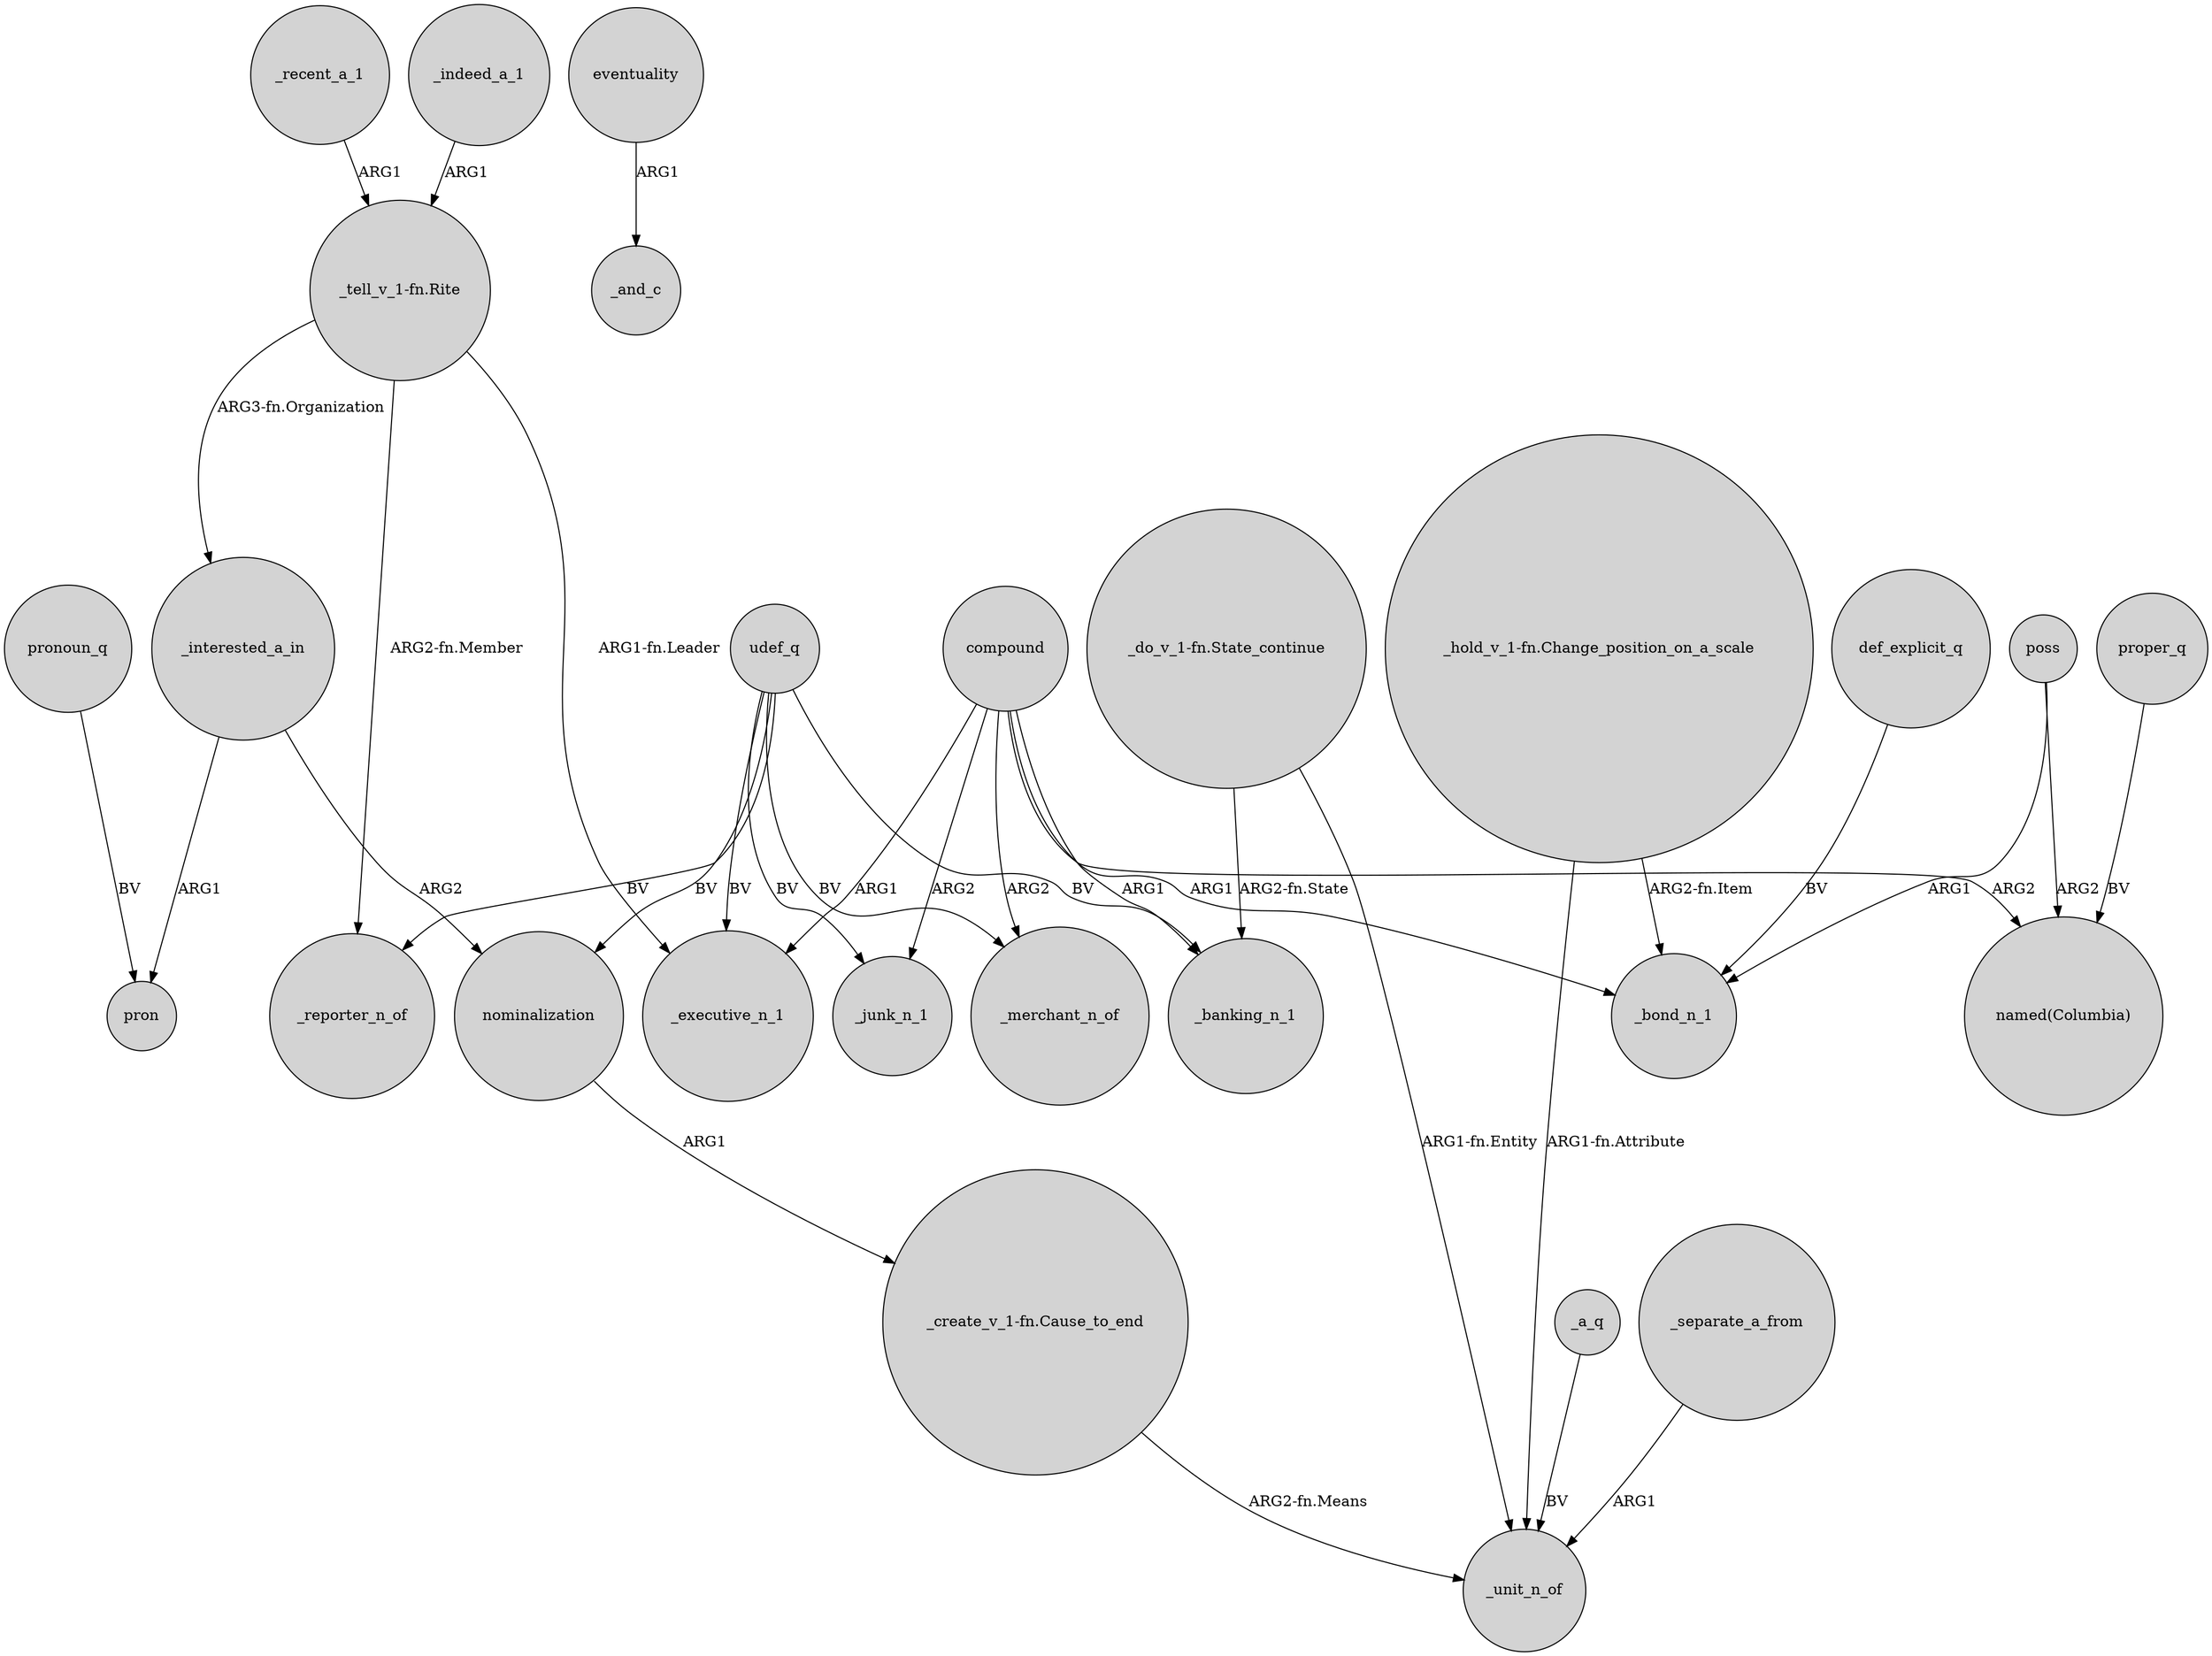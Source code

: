 digraph {
	node [shape=circle style=filled]
	_recent_a_1 -> "_tell_v_1-fn.Rite" [label=ARG1]
	_interested_a_in -> nominalization [label=ARG2]
	"_tell_v_1-fn.Rite" -> _interested_a_in [label="ARG3-fn.Organization"]
	_indeed_a_1 -> "_tell_v_1-fn.Rite" [label=ARG1]
	eventuality -> _and_c [label=ARG1]
	"_create_v_1-fn.Cause_to_end" -> _unit_n_of [label="ARG2-fn.Means"]
	udef_q -> _merchant_n_of [label=BV]
	"_hold_v_1-fn.Change_position_on_a_scale" -> _unit_n_of [label="ARG1-fn.Attribute"]
	udef_q -> _reporter_n_of [label=BV]
	udef_q -> nominalization [label=BV]
	compound -> _bond_n_1 [label=ARG1]
	nominalization -> "_create_v_1-fn.Cause_to_end" [label=ARG1]
	compound -> _junk_n_1 [label=ARG2]
	compound -> "named(Columbia)" [label=ARG2]
	"_do_v_1-fn.State_continue" -> _unit_n_of [label="ARG1-fn.Entity"]
	poss -> "named(Columbia)" [label=ARG2]
	pronoun_q -> pron [label=BV]
	udef_q -> _executive_n_1 [label=BV]
	"_do_v_1-fn.State_continue" -> _banking_n_1 [label="ARG2-fn.State"]
	poss -> _bond_n_1 [label=ARG1]
	"_tell_v_1-fn.Rite" -> _executive_n_1 [label="ARG1-fn.Leader"]
	udef_q -> _banking_n_1 [label=BV]
	compound -> _executive_n_1 [label=ARG1]
	proper_q -> "named(Columbia)" [label=BV]
	_interested_a_in -> pron [label=ARG1]
	udef_q -> _junk_n_1 [label=BV]
	compound -> _merchant_n_of [label=ARG2]
	"_tell_v_1-fn.Rite" -> _reporter_n_of [label="ARG2-fn.Member"]
	"_hold_v_1-fn.Change_position_on_a_scale" -> _bond_n_1 [label="ARG2-fn.Item"]
	_a_q -> _unit_n_of [label=BV]
	def_explicit_q -> _bond_n_1 [label=BV]
	compound -> _banking_n_1 [label=ARG1]
	_separate_a_from -> _unit_n_of [label=ARG1]
}
